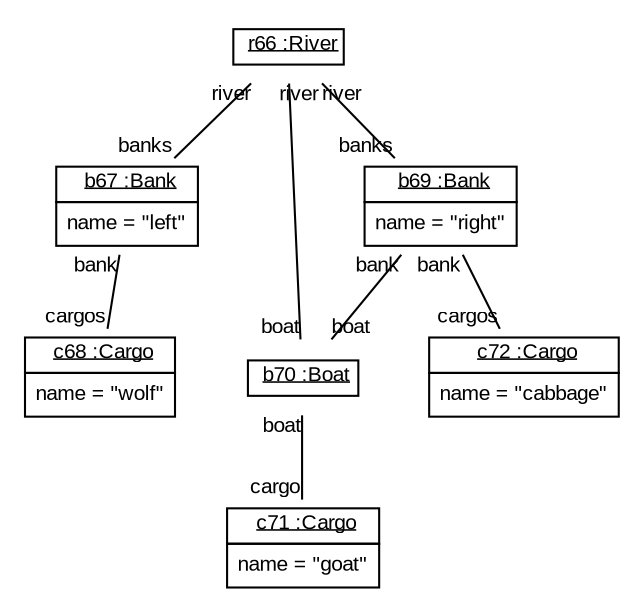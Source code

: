 graph ObjectDiagram {
   node [shape = none, fontsize = 10, fontname = "Arial"];
   edge [fontsize = 10, fontname = "Arial"];
   compound=true;

r66 [label=<<table border='0' cellborder='1' cellspacing='0'> <tr> <td href="../../SDMLib/src/org/sdmlib/models/patterns/example/ferrmansproblem/River.java"> <u>r66 :River</u></td></tr></table>>];
b67 [label=<<table border='0' cellborder='1' cellspacing='0'> <tr> <td href="../../SDMLib/src/org/sdmlib/models/patterns/example/ferrmansproblem/Bank.java"> <u>b67 :Bank</u></td></tr><tr><td><table border='0' cellborder='0' cellspacing='0'><tr><td align='left'>name = "left"</td></tr></table></td></tr></table>>];
c68 [label=<<table border='0' cellborder='1' cellspacing='0'> <tr> <td href="../../SDMLib/src/org/sdmlib/models/patterns/example/ferrmansproblem/Cargo.java"> <u>c68 :Cargo</u></td></tr><tr><td><table border='0' cellborder='0' cellspacing='0'><tr><td align='left'>name = "wolf"</td></tr></table></td></tr></table>>];
b69 [label=<<table border='0' cellborder='1' cellspacing='0'> <tr> <td href="../../SDMLib/src/org/sdmlib/models/patterns/example/ferrmansproblem/Bank.java"> <u>b69 :Bank</u></td></tr><tr><td><table border='0' cellborder='0' cellspacing='0'><tr><td align='left'>name = "right"</td></tr></table></td></tr></table>>];
b70 [label=<<table border='0' cellborder='1' cellspacing='0'> <tr> <td href="../../SDMLib/src/org/sdmlib/models/patterns/example/ferrmansproblem/Boat.java"> <u>b70 :Boat</u></td></tr></table>>];
c71 [label=<<table border='0' cellborder='1' cellspacing='0'> <tr> <td href="../../SDMLib/src/org/sdmlib/models/patterns/example/ferrmansproblem/Cargo.java"> <u>c71 :Cargo</u></td></tr><tr><td><table border='0' cellborder='0' cellspacing='0'><tr><td align='left'>name = "goat"</td></tr></table></td></tr></table>>];
c72 [label=<<table border='0' cellborder='1' cellspacing='0'> <tr> <td href="../../SDMLib/src/org/sdmlib/models/patterns/example/ferrmansproblem/Cargo.java"> <u>c72 :Cargo</u></td></tr><tr><td><table border='0' cellborder='0' cellspacing='0'><tr><td align='left'>name = "cabbage"</td></tr></table></td></tr></table>>];

r66 -- b67 [headlabel = "banks" taillabel = "river"];
r66 -- b69 [headlabel = "banks" taillabel = "river"];
r66 -- b70 [headlabel = "boat" taillabel = "river"];
b67 -- c68 [headlabel = "cargos" taillabel = "bank"];
b69 -- b70 [headlabel = "boat" taillabel = "bank"];
b69 -- c72 [headlabel = "cargos" taillabel = "bank"];
b70 -- c71 [headlabel = "cargo" taillabel = "boat"];
}
